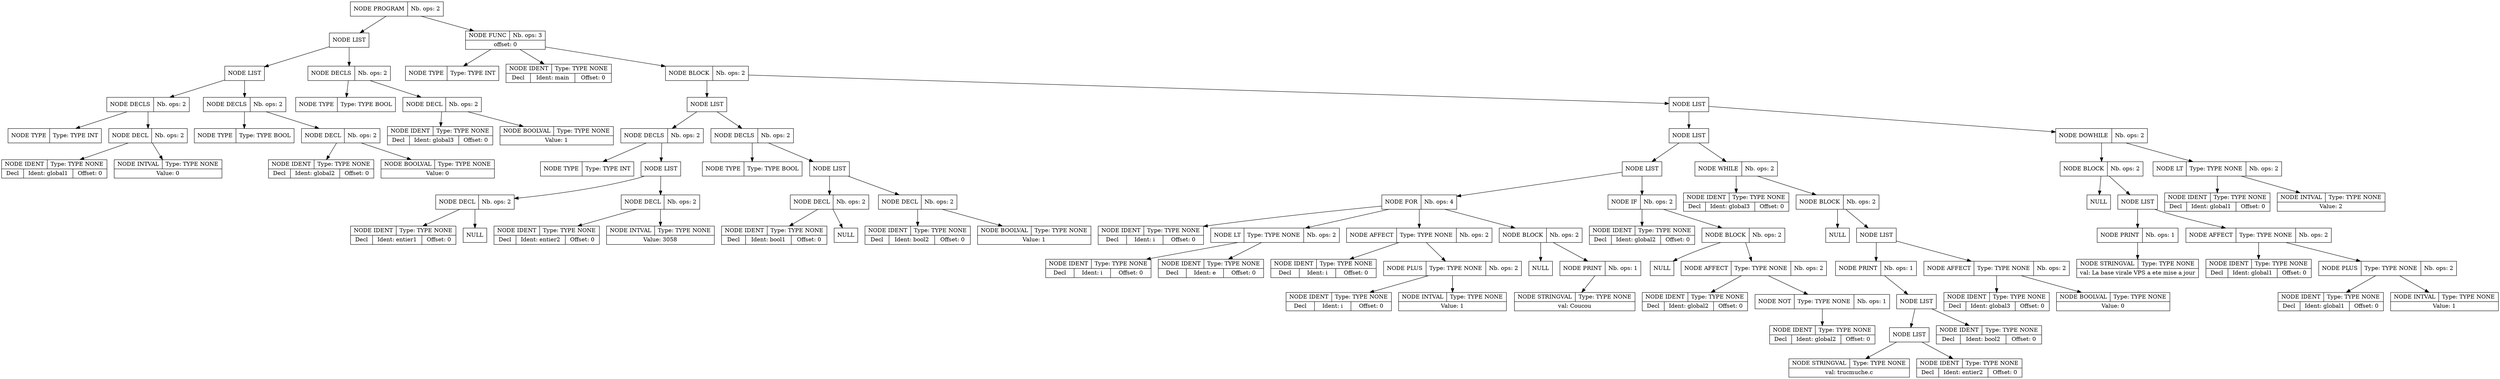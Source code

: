 digraph global_vars {
    N1 [shape=record, label="{{NODE PROGRAM|Nb. ops: 2}}"];
    N2 [shape=record, label="{{NODE LIST}}"];
    N3 [shape=record, label="{{NODE LIST}}"];
    N4 [shape=record, label="{{NODE DECLS|Nb. ops: 2}}"];
    N5 [shape=record, label="{{NODE TYPE|Type: TYPE INT}}"];
    edge[tailclip=true];
    N4 -> N5
    N6 [shape=record, label="{{NODE DECL|Nb. ops: 2}}"];
    N7 [shape=record, label="{{NODE IDENT|Type: TYPE NONE}|{<decl>Decl      |Ident: global1|Offset: 0}}"];
    edge[tailclip=true];
    N6 -> N7
    N8 [shape=record, label="{{NODE INTVAL|Type: TYPE NONE}|{Value: 0}}"];
    edge[tailclip=true];
    N6 -> N8
    edge[tailclip=true];
    N4 -> N6
    edge[tailclip=true];
    N3 -> N4
    N9 [shape=record, label="{{NODE DECLS|Nb. ops: 2}}"];
    N10 [shape=record, label="{{NODE TYPE|Type: TYPE BOOL}}"];
    edge[tailclip=true];
    N9 -> N10
    N11 [shape=record, label="{{NODE DECL|Nb. ops: 2}}"];
    N12 [shape=record, label="{{NODE IDENT|Type: TYPE NONE}|{<decl>Decl      |Ident: global2|Offset: 0}}"];
    edge[tailclip=true];
    N11 -> N12
    N13 [shape=record, label="{{NODE BOOLVAL|Type: TYPE NONE}|{Value: 0}}"];
    edge[tailclip=true];
    N11 -> N13
    edge[tailclip=true];
    N9 -> N11
    edge[tailclip=true];
    N3 -> N9
    edge[tailclip=true];
    N2 -> N3
    N14 [shape=record, label="{{NODE DECLS|Nb. ops: 2}}"];
    N15 [shape=record, label="{{NODE TYPE|Type: TYPE BOOL}}"];
    edge[tailclip=true];
    N14 -> N15
    N16 [shape=record, label="{{NODE DECL|Nb. ops: 2}}"];
    N17 [shape=record, label="{{NODE IDENT|Type: TYPE NONE}|{<decl>Decl      |Ident: global3|Offset: 0}}"];
    edge[tailclip=true];
    N16 -> N17
    N18 [shape=record, label="{{NODE BOOLVAL|Type: TYPE NONE}|{Value: 1}}"];
    edge[tailclip=true];
    N16 -> N18
    edge[tailclip=true];
    N14 -> N16
    edge[tailclip=true];
    N2 -> N14
    edge[tailclip=true];
    N1 -> N2
    N19 [shape=record, label="{{NODE FUNC|Nb. ops: 3}|{offset: 0}}"];
    N20 [shape=record, label="{{NODE TYPE|Type: TYPE INT}}"];
    edge[tailclip=true];
    N19 -> N20
    N21 [shape=record, label="{{NODE IDENT|Type: TYPE NONE}|{<decl>Decl      |Ident: main|Offset: 0}}"];
    edge[tailclip=true];
    N19 -> N21
    N22 [shape=record, label="{{NODE BLOCK|Nb. ops: 2}}"];
    N23 [shape=record, label="{{NODE LIST}}"];
    N24 [shape=record, label="{{NODE DECLS|Nb. ops: 2}}"];
    N25 [shape=record, label="{{NODE TYPE|Type: TYPE INT}}"];
    edge[tailclip=true];
    N24 -> N25
    N26 [shape=record, label="{{NODE LIST}}"];
    N27 [shape=record, label="{{NODE DECL|Nb. ops: 2}}"];
    N28 [shape=record, label="{{NODE IDENT|Type: TYPE NONE}|{<decl>Decl      |Ident: entier1|Offset: 0}}"];
    edge[tailclip=true];
    N27 -> N28
    N29 [shape=record, label="{{NULL}}"];
    edge[tailclip=true];
    N27 -> N29
    edge[tailclip=true];
    N26 -> N27
    N30 [shape=record, label="{{NODE DECL|Nb. ops: 2}}"];
    N31 [shape=record, label="{{NODE IDENT|Type: TYPE NONE}|{<decl>Decl      |Ident: entier2|Offset: 0}}"];
    edge[tailclip=true];
    N30 -> N31
    N32 [shape=record, label="{{NODE INTVAL|Type: TYPE NONE}|{Value: 3058}}"];
    edge[tailclip=true];
    N30 -> N32
    edge[tailclip=true];
    N26 -> N30
    edge[tailclip=true];
    N24 -> N26
    edge[tailclip=true];
    N23 -> N24
    N33 [shape=record, label="{{NODE DECLS|Nb. ops: 2}}"];
    N34 [shape=record, label="{{NODE TYPE|Type: TYPE BOOL}}"];
    edge[tailclip=true];
    N33 -> N34
    N35 [shape=record, label="{{NODE LIST}}"];
    N36 [shape=record, label="{{NODE DECL|Nb. ops: 2}}"];
    N37 [shape=record, label="{{NODE IDENT|Type: TYPE NONE}|{<decl>Decl      |Ident: bool1|Offset: 0}}"];
    edge[tailclip=true];
    N36 -> N37
    N38 [shape=record, label="{{NULL}}"];
    edge[tailclip=true];
    N36 -> N38
    edge[tailclip=true];
    N35 -> N36
    N39 [shape=record, label="{{NODE DECL|Nb. ops: 2}}"];
    N40 [shape=record, label="{{NODE IDENT|Type: TYPE NONE}|{<decl>Decl      |Ident: bool2|Offset: 0}}"];
    edge[tailclip=true];
    N39 -> N40
    N41 [shape=record, label="{{NODE BOOLVAL|Type: TYPE NONE}|{Value: 1}}"];
    edge[tailclip=true];
    N39 -> N41
    edge[tailclip=true];
    N35 -> N39
    edge[tailclip=true];
    N33 -> N35
    edge[tailclip=true];
    N23 -> N33
    edge[tailclip=true];
    N22 -> N23
    N42 [shape=record, label="{{NODE LIST}}"];
    N43 [shape=record, label="{{NODE LIST}}"];
    N44 [shape=record, label="{{NODE LIST}}"];
    N45 [shape=record, label="{{NODE FOR|Nb. ops: 4}}"];
    N46 [shape=record, label="{{NODE IDENT|Type: TYPE NONE}|{<decl>Decl      |Ident: i|Offset: 0}}"];
    edge[tailclip=true];
    N45 -> N46
    N47 [shape=record, label="{{NODE LT|Type: TYPE NONE|Nb. ops: 2}}"];
    N48 [shape=record, label="{{NODE IDENT|Type: TYPE NONE}|{<decl>Decl      |Ident: i|Offset: 0}}"];
    edge[tailclip=true];
    N47 -> N48
    N49 [shape=record, label="{{NODE IDENT|Type: TYPE NONE}|{<decl>Decl      |Ident: e|Offset: 0}}"];
    edge[tailclip=true];
    N47 -> N49
    edge[tailclip=true];
    N45 -> N47
    N50 [shape=record, label="{{NODE AFFECT|Type: TYPE NONE|Nb. ops: 2}}"];
    N51 [shape=record, label="{{NODE IDENT|Type: TYPE NONE}|{<decl>Decl      |Ident: i|Offset: 0}}"];
    edge[tailclip=true];
    N50 -> N51
    N52 [shape=record, label="{{NODE PLUS|Type: TYPE NONE|Nb. ops: 2}}"];
    N53 [shape=record, label="{{NODE IDENT|Type: TYPE NONE}|{<decl>Decl      |Ident: i|Offset: 0}}"];
    edge[tailclip=true];
    N52 -> N53
    N54 [shape=record, label="{{NODE INTVAL|Type: TYPE NONE}|{Value: 1}}"];
    edge[tailclip=true];
    N52 -> N54
    edge[tailclip=true];
    N50 -> N52
    edge[tailclip=true];
    N45 -> N50
    N55 [shape=record, label="{{NODE BLOCK|Nb. ops: 2}}"];
    N56 [shape=record, label="{{NULL}}"];
    edge[tailclip=true];
    N55 -> N56
    N57 [shape=record, label="{{NODE PRINT|Nb. ops: 1}}"];
    N58 [shape=record, label="{{NODE STRINGVAL|Type: TYPE NONE}|{val: Coucou}}"];
    edge[tailclip=true];
    N57 -> N58
    edge[tailclip=true];
    N55 -> N57
    edge[tailclip=true];
    N45 -> N55
    edge[tailclip=true];
    N44 -> N45
    N59 [shape=record, label="{{NODE IF|Nb. ops: 2}}"];
    N60 [shape=record, label="{{NODE IDENT|Type: TYPE NONE}|{<decl>Decl      |Ident: global2|Offset: 0}}"];
    edge[tailclip=true];
    N59 -> N60
    N61 [shape=record, label="{{NODE BLOCK|Nb. ops: 2}}"];
    N62 [shape=record, label="{{NULL}}"];
    edge[tailclip=true];
    N61 -> N62
    N63 [shape=record, label="{{NODE AFFECT|Type: TYPE NONE|Nb. ops: 2}}"];
    N64 [shape=record, label="{{NODE IDENT|Type: TYPE NONE}|{<decl>Decl      |Ident: global2|Offset: 0}}"];
    edge[tailclip=true];
    N63 -> N64
    N65 [shape=record, label="{{NODE NOT|Type: TYPE NONE|Nb. ops: 1}}"];
    N66 [shape=record, label="{{NODE IDENT|Type: TYPE NONE}|{<decl>Decl      |Ident: global2|Offset: 0}}"];
    edge[tailclip=true];
    N65 -> N66
    edge[tailclip=true];
    N63 -> N65
    edge[tailclip=true];
    N61 -> N63
    edge[tailclip=true];
    N59 -> N61
    edge[tailclip=true];
    N44 -> N59
    edge[tailclip=true];
    N43 -> N44
    N67 [shape=record, label="{{NODE WHILE|Nb. ops: 2}}"];
    N68 [shape=record, label="{{NODE IDENT|Type: TYPE NONE}|{<decl>Decl      |Ident: global3|Offset: 0}}"];
    edge[tailclip=true];
    N67 -> N68
    N69 [shape=record, label="{{NODE BLOCK|Nb. ops: 2}}"];
    N70 [shape=record, label="{{NULL}}"];
    edge[tailclip=true];
    N69 -> N70
    N71 [shape=record, label="{{NODE LIST}}"];
    N72 [shape=record, label="{{NODE PRINT|Nb. ops: 1}}"];
    N73 [shape=record, label="{{NODE LIST}}"];
    N74 [shape=record, label="{{NODE LIST}}"];
    N75 [shape=record, label="{{NODE STRINGVAL|Type: TYPE NONE}|{val: trucmuche.c}}"];
    edge[tailclip=true];
    N74 -> N75
    N76 [shape=record, label="{{NODE IDENT|Type: TYPE NONE}|{<decl>Decl      |Ident: entier2|Offset: 0}}"];
    edge[tailclip=true];
    N74 -> N76
    edge[tailclip=true];
    N73 -> N74
    N77 [shape=record, label="{{NODE IDENT|Type: TYPE NONE}|{<decl>Decl      |Ident: bool2|Offset: 0}}"];
    edge[tailclip=true];
    N73 -> N77
    edge[tailclip=true];
    N72 -> N73
    edge[tailclip=true];
    N71 -> N72
    N78 [shape=record, label="{{NODE AFFECT|Type: TYPE NONE|Nb. ops: 2}}"];
    N79 [shape=record, label="{{NODE IDENT|Type: TYPE NONE}|{<decl>Decl      |Ident: global3|Offset: 0}}"];
    edge[tailclip=true];
    N78 -> N79
    N80 [shape=record, label="{{NODE BOOLVAL|Type: TYPE NONE}|{Value: 0}}"];
    edge[tailclip=true];
    N78 -> N80
    edge[tailclip=true];
    N71 -> N78
    edge[tailclip=true];
    N69 -> N71
    edge[tailclip=true];
    N67 -> N69
    edge[tailclip=true];
    N43 -> N67
    edge[tailclip=true];
    N42 -> N43
    N81 [shape=record, label="{{NODE DOWHILE|Nb. ops: 2}}"];
    N82 [shape=record, label="{{NODE BLOCK|Nb. ops: 2}}"];
    N83 [shape=record, label="{{NULL}}"];
    edge[tailclip=true];
    N82 -> N83
    N84 [shape=record, label="{{NODE LIST}}"];
    N85 [shape=record, label="{{NODE PRINT|Nb. ops: 1}}"];
    N86 [shape=record, label="{{NODE STRINGVAL|Type: TYPE NONE}|{val: La base virale VPS a ete mise a jour}}"];
    edge[tailclip=true];
    N85 -> N86
    edge[tailclip=true];
    N84 -> N85
    N87 [shape=record, label="{{NODE AFFECT|Type: TYPE NONE|Nb. ops: 2}}"];
    N88 [shape=record, label="{{NODE IDENT|Type: TYPE NONE}|{<decl>Decl      |Ident: global1|Offset: 0}}"];
    edge[tailclip=true];
    N87 -> N88
    N89 [shape=record, label="{{NODE PLUS|Type: TYPE NONE|Nb. ops: 2}}"];
    N90 [shape=record, label="{{NODE IDENT|Type: TYPE NONE}|{<decl>Decl      |Ident: global1|Offset: 0}}"];
    edge[tailclip=true];
    N89 -> N90
    N91 [shape=record, label="{{NODE INTVAL|Type: TYPE NONE}|{Value: 1}}"];
    edge[tailclip=true];
    N89 -> N91
    edge[tailclip=true];
    N87 -> N89
    edge[tailclip=true];
    N84 -> N87
    edge[tailclip=true];
    N82 -> N84
    edge[tailclip=true];
    N81 -> N82
    N92 [shape=record, label="{{NODE LT|Type: TYPE NONE|Nb. ops: 2}}"];
    N93 [shape=record, label="{{NODE IDENT|Type: TYPE NONE}|{<decl>Decl      |Ident: global1|Offset: 0}}"];
    edge[tailclip=true];
    N92 -> N93
    N94 [shape=record, label="{{NODE INTVAL|Type: TYPE NONE}|{Value: 2}}"];
    edge[tailclip=true];
    N92 -> N94
    edge[tailclip=true];
    N81 -> N92
    edge[tailclip=true];
    N42 -> N81
    edge[tailclip=true];
    N22 -> N42
    edge[tailclip=true];
    N19 -> N22
    edge[tailclip=true];
    N1 -> N19
}